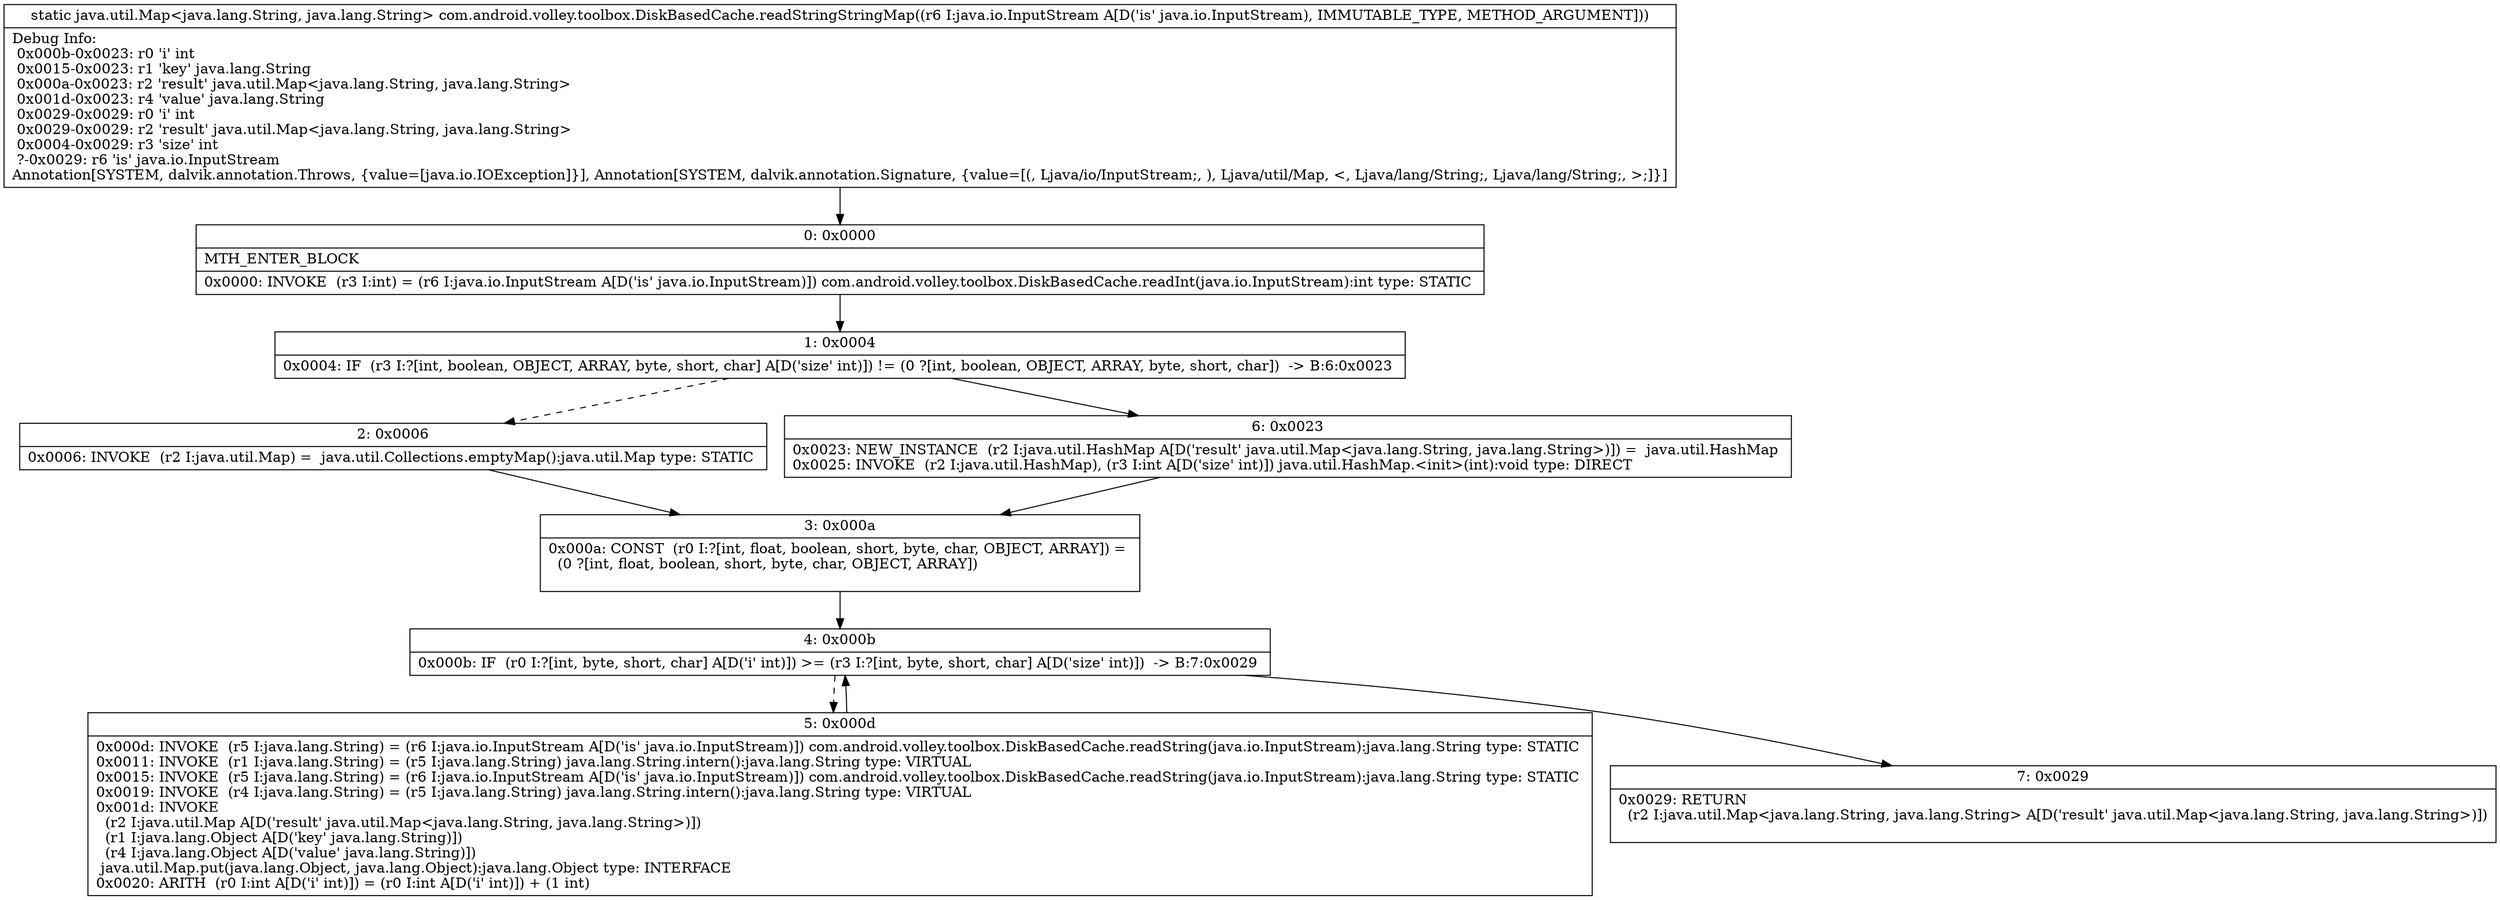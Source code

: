 digraph "CFG forcom.android.volley.toolbox.DiskBasedCache.readStringStringMap(Ljava\/io\/InputStream;)Ljava\/util\/Map;" {
Node_0 [shape=record,label="{0\:\ 0x0000|MTH_ENTER_BLOCK\l|0x0000: INVOKE  (r3 I:int) = (r6 I:java.io.InputStream A[D('is' java.io.InputStream)]) com.android.volley.toolbox.DiskBasedCache.readInt(java.io.InputStream):int type: STATIC \l}"];
Node_1 [shape=record,label="{1\:\ 0x0004|0x0004: IF  (r3 I:?[int, boolean, OBJECT, ARRAY, byte, short, char] A[D('size' int)]) != (0 ?[int, boolean, OBJECT, ARRAY, byte, short, char])  \-\> B:6:0x0023 \l}"];
Node_2 [shape=record,label="{2\:\ 0x0006|0x0006: INVOKE  (r2 I:java.util.Map) =  java.util.Collections.emptyMap():java.util.Map type: STATIC \l}"];
Node_3 [shape=record,label="{3\:\ 0x000a|0x000a: CONST  (r0 I:?[int, float, boolean, short, byte, char, OBJECT, ARRAY]) = \l  (0 ?[int, float, boolean, short, byte, char, OBJECT, ARRAY])\l \l}"];
Node_4 [shape=record,label="{4\:\ 0x000b|0x000b: IF  (r0 I:?[int, byte, short, char] A[D('i' int)]) \>= (r3 I:?[int, byte, short, char] A[D('size' int)])  \-\> B:7:0x0029 \l}"];
Node_5 [shape=record,label="{5\:\ 0x000d|0x000d: INVOKE  (r5 I:java.lang.String) = (r6 I:java.io.InputStream A[D('is' java.io.InputStream)]) com.android.volley.toolbox.DiskBasedCache.readString(java.io.InputStream):java.lang.String type: STATIC \l0x0011: INVOKE  (r1 I:java.lang.String) = (r5 I:java.lang.String) java.lang.String.intern():java.lang.String type: VIRTUAL \l0x0015: INVOKE  (r5 I:java.lang.String) = (r6 I:java.io.InputStream A[D('is' java.io.InputStream)]) com.android.volley.toolbox.DiskBasedCache.readString(java.io.InputStream):java.lang.String type: STATIC \l0x0019: INVOKE  (r4 I:java.lang.String) = (r5 I:java.lang.String) java.lang.String.intern():java.lang.String type: VIRTUAL \l0x001d: INVOKE  \l  (r2 I:java.util.Map A[D('result' java.util.Map\<java.lang.String, java.lang.String\>)])\l  (r1 I:java.lang.Object A[D('key' java.lang.String)])\l  (r4 I:java.lang.Object A[D('value' java.lang.String)])\l java.util.Map.put(java.lang.Object, java.lang.Object):java.lang.Object type: INTERFACE \l0x0020: ARITH  (r0 I:int A[D('i' int)]) = (r0 I:int A[D('i' int)]) + (1 int) \l}"];
Node_6 [shape=record,label="{6\:\ 0x0023|0x0023: NEW_INSTANCE  (r2 I:java.util.HashMap A[D('result' java.util.Map\<java.lang.String, java.lang.String\>)]) =  java.util.HashMap \l0x0025: INVOKE  (r2 I:java.util.HashMap), (r3 I:int A[D('size' int)]) java.util.HashMap.\<init\>(int):void type: DIRECT \l}"];
Node_7 [shape=record,label="{7\:\ 0x0029|0x0029: RETURN  \l  (r2 I:java.util.Map\<java.lang.String, java.lang.String\> A[D('result' java.util.Map\<java.lang.String, java.lang.String\>)])\l \l}"];
MethodNode[shape=record,label="{static java.util.Map\<java.lang.String, java.lang.String\> com.android.volley.toolbox.DiskBasedCache.readStringStringMap((r6 I:java.io.InputStream A[D('is' java.io.InputStream), IMMUTABLE_TYPE, METHOD_ARGUMENT]))  | Debug Info:\l  0x000b\-0x0023: r0 'i' int\l  0x0015\-0x0023: r1 'key' java.lang.String\l  0x000a\-0x0023: r2 'result' java.util.Map\<java.lang.String, java.lang.String\>\l  0x001d\-0x0023: r4 'value' java.lang.String\l  0x0029\-0x0029: r0 'i' int\l  0x0029\-0x0029: r2 'result' java.util.Map\<java.lang.String, java.lang.String\>\l  0x0004\-0x0029: r3 'size' int\l  ?\-0x0029: r6 'is' java.io.InputStream\lAnnotation[SYSTEM, dalvik.annotation.Throws, \{value=[java.io.IOException]\}], Annotation[SYSTEM, dalvik.annotation.Signature, \{value=[(, Ljava\/io\/InputStream;, ), Ljava\/util\/Map, \<, Ljava\/lang\/String;, Ljava\/lang\/String;, \>;]\}]\l}"];
MethodNode -> Node_0;
Node_0 -> Node_1;
Node_1 -> Node_2[style=dashed];
Node_1 -> Node_6;
Node_2 -> Node_3;
Node_3 -> Node_4;
Node_4 -> Node_5[style=dashed];
Node_4 -> Node_7;
Node_5 -> Node_4;
Node_6 -> Node_3;
}

